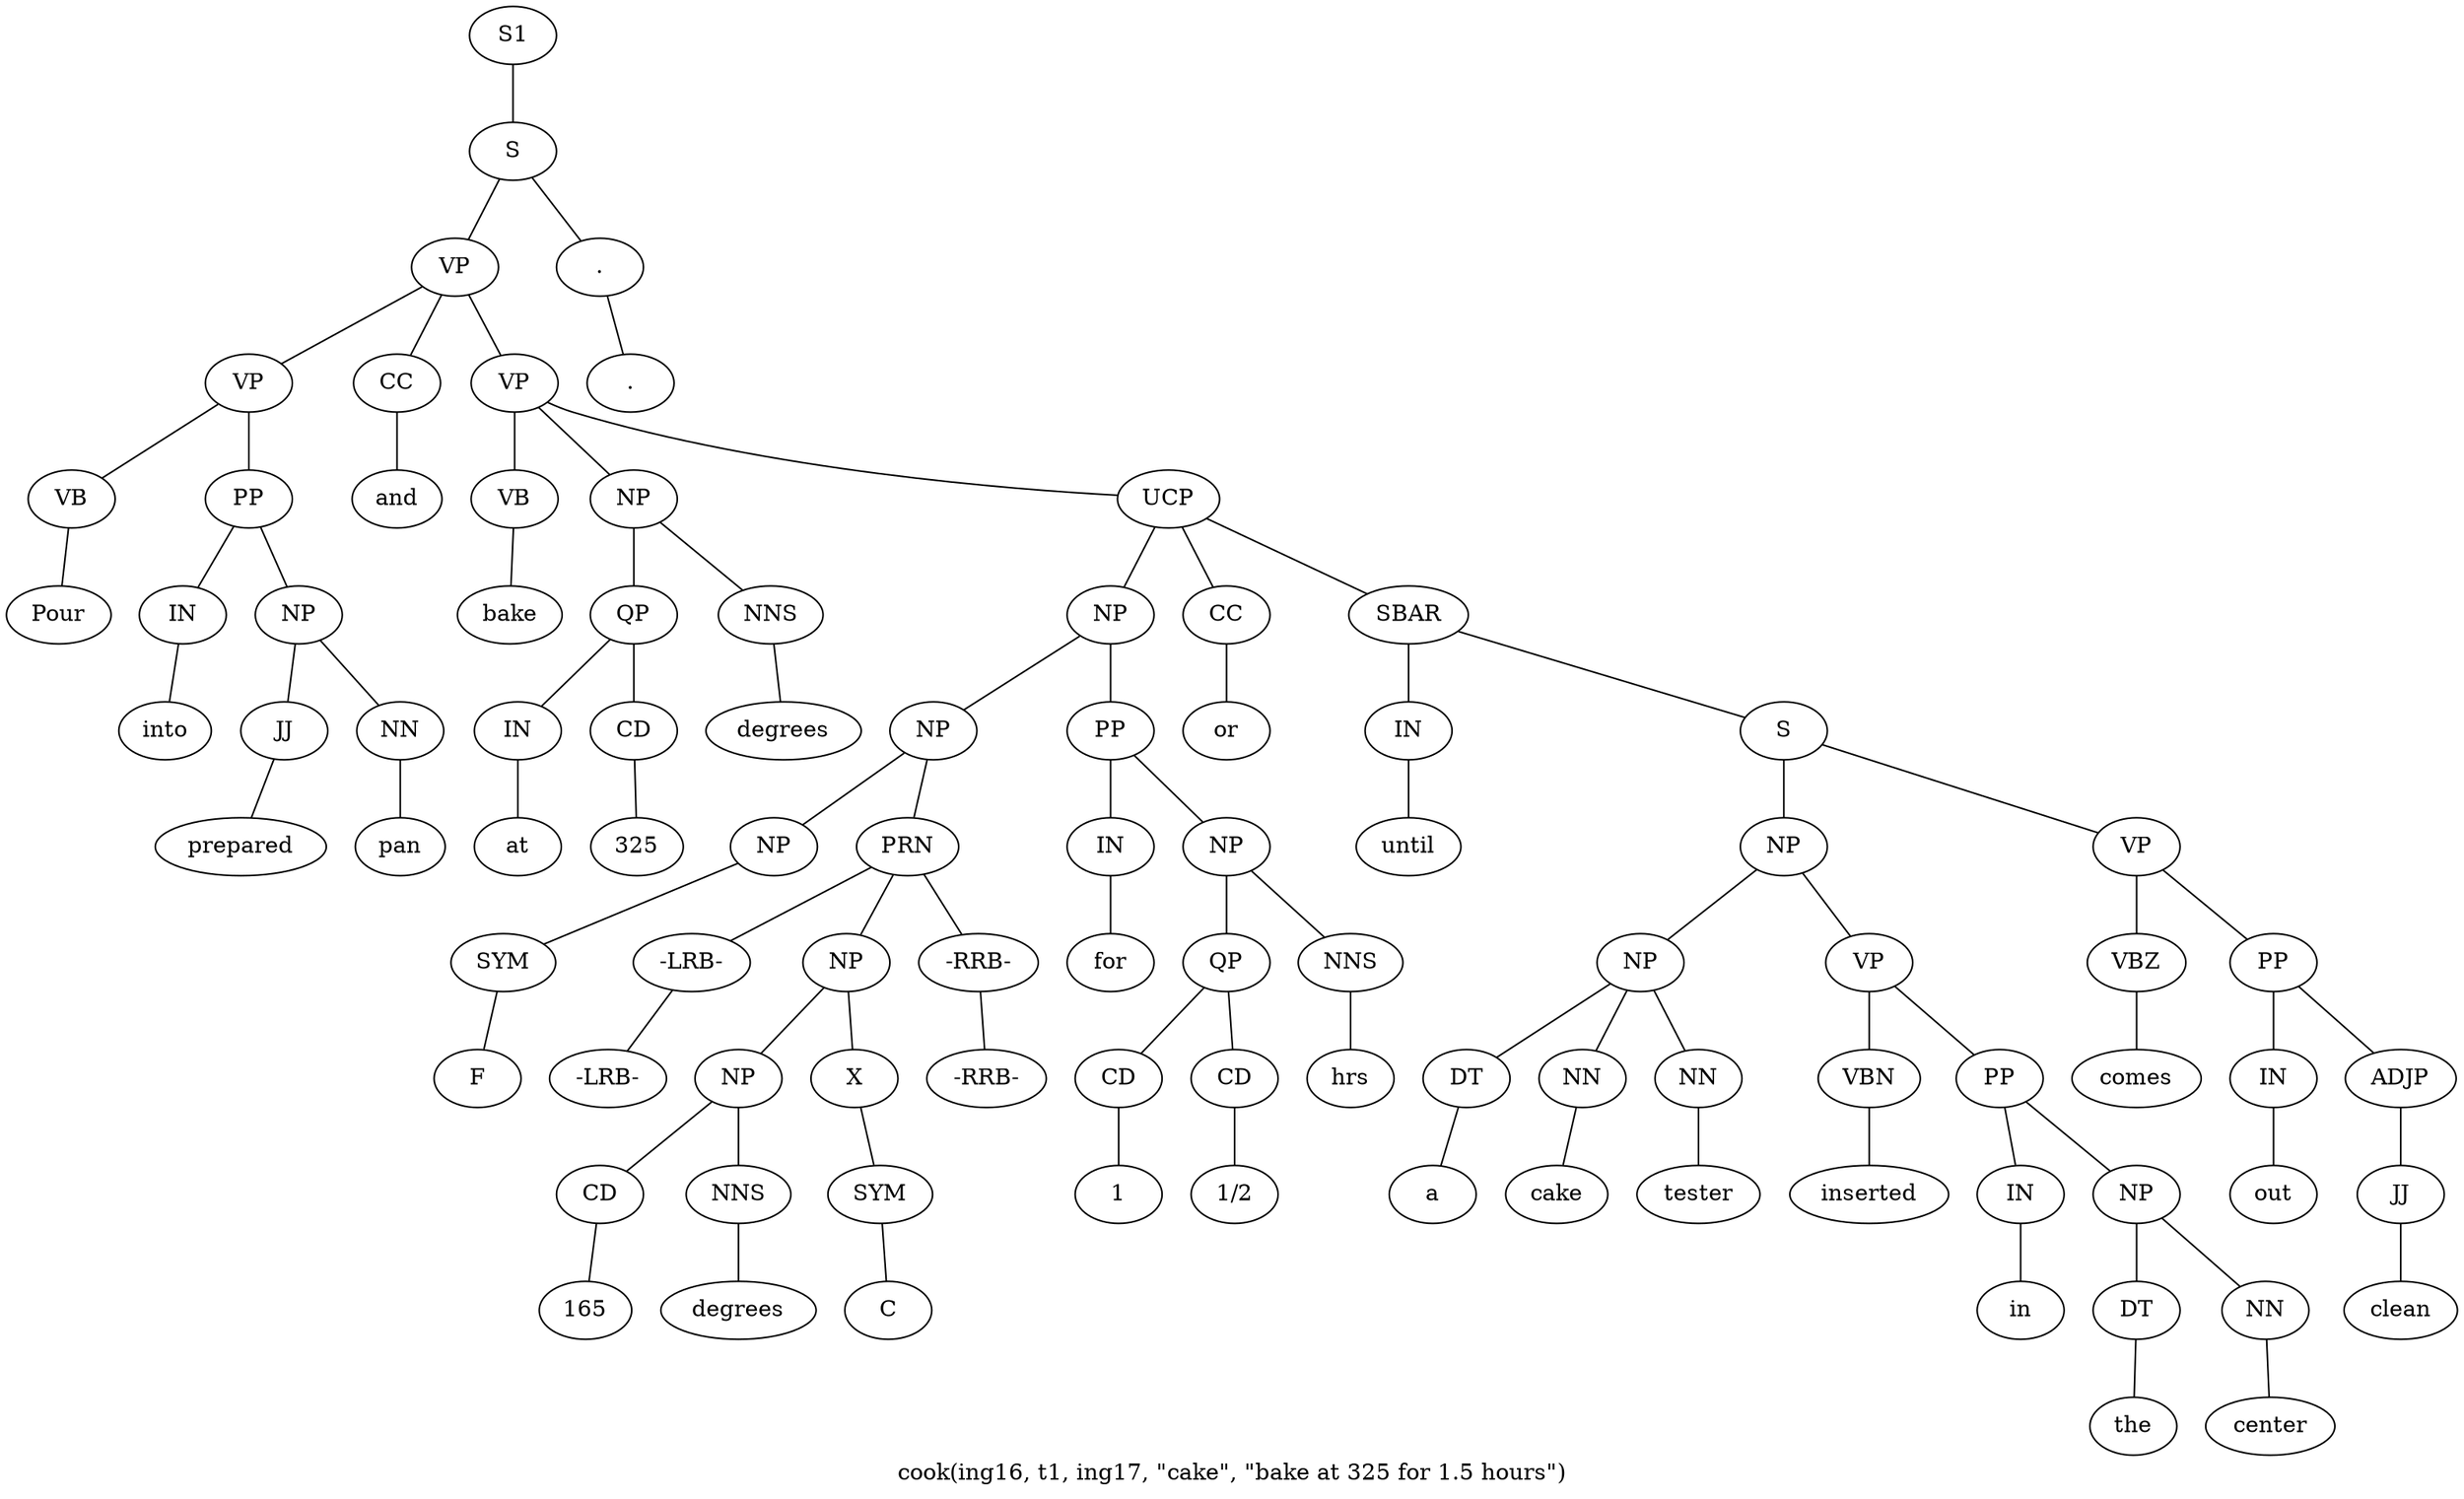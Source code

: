 graph SyntaxGraph {
	label = "cook(ing16, t1, ing17, \"cake\", \"bake at 325 for 1.5 hours\")";
	Node0 [label="S1"];
	Node1 [label="S"];
	Node2 [label="VP"];
	Node3 [label="VP"];
	Node4 [label="VB"];
	Node5 [label="Pour"];
	Node6 [label="PP"];
	Node7 [label="IN"];
	Node8 [label="into"];
	Node9 [label="NP"];
	Node10 [label="JJ"];
	Node11 [label="prepared"];
	Node12 [label="NN"];
	Node13 [label="pan"];
	Node14 [label="CC"];
	Node15 [label="and"];
	Node16 [label="VP"];
	Node17 [label="VB"];
	Node18 [label="bake"];
	Node19 [label="NP"];
	Node20 [label="QP"];
	Node21 [label="IN"];
	Node22 [label="at"];
	Node23 [label="CD"];
	Node24 [label="325"];
	Node25 [label="NNS"];
	Node26 [label="degrees"];
	Node27 [label="UCP"];
	Node28 [label="NP"];
	Node29 [label="NP"];
	Node30 [label="NP"];
	Node31 [label="SYM"];
	Node32 [label="F"];
	Node33 [label="PRN"];
	Node34 [label="-LRB-"];
	Node35 [label="-LRB-"];
	Node36 [label="NP"];
	Node37 [label="NP"];
	Node38 [label="CD"];
	Node39 [label="165"];
	Node40 [label="NNS"];
	Node41 [label="degrees"];
	Node42 [label="X"];
	Node43 [label="SYM"];
	Node44 [label="C"];
	Node45 [label="-RRB-"];
	Node46 [label="-RRB-"];
	Node47 [label="PP"];
	Node48 [label="IN"];
	Node49 [label="for"];
	Node50 [label="NP"];
	Node51 [label="QP"];
	Node52 [label="CD"];
	Node53 [label="1"];
	Node54 [label="CD"];
	Node55 [label="1/2"];
	Node56 [label="NNS"];
	Node57 [label="hrs"];
	Node58 [label="CC"];
	Node59 [label="or"];
	Node60 [label="SBAR"];
	Node61 [label="IN"];
	Node62 [label="until"];
	Node63 [label="S"];
	Node64 [label="NP"];
	Node65 [label="NP"];
	Node66 [label="DT"];
	Node67 [label="a"];
	Node68 [label="NN"];
	Node69 [label="cake"];
	Node70 [label="NN"];
	Node71 [label="tester"];
	Node72 [label="VP"];
	Node73 [label="VBN"];
	Node74 [label="inserted"];
	Node75 [label="PP"];
	Node76 [label="IN"];
	Node77 [label="in"];
	Node78 [label="NP"];
	Node79 [label="DT"];
	Node80 [label="the"];
	Node81 [label="NN"];
	Node82 [label="center"];
	Node83 [label="VP"];
	Node84 [label="VBZ"];
	Node85 [label="comes"];
	Node86 [label="PP"];
	Node87 [label="IN"];
	Node88 [label="out"];
	Node89 [label="ADJP"];
	Node90 [label="JJ"];
	Node91 [label="clean"];
	Node92 [label="."];
	Node93 [label="."];

	Node0 -- Node1;
	Node1 -- Node2;
	Node1 -- Node92;
	Node2 -- Node3;
	Node2 -- Node14;
	Node2 -- Node16;
	Node3 -- Node4;
	Node3 -- Node6;
	Node4 -- Node5;
	Node6 -- Node7;
	Node6 -- Node9;
	Node7 -- Node8;
	Node9 -- Node10;
	Node9 -- Node12;
	Node10 -- Node11;
	Node12 -- Node13;
	Node14 -- Node15;
	Node16 -- Node17;
	Node16 -- Node19;
	Node16 -- Node27;
	Node17 -- Node18;
	Node19 -- Node20;
	Node19 -- Node25;
	Node20 -- Node21;
	Node20 -- Node23;
	Node21 -- Node22;
	Node23 -- Node24;
	Node25 -- Node26;
	Node27 -- Node28;
	Node27 -- Node58;
	Node27 -- Node60;
	Node28 -- Node29;
	Node28 -- Node47;
	Node29 -- Node30;
	Node29 -- Node33;
	Node30 -- Node31;
	Node31 -- Node32;
	Node33 -- Node34;
	Node33 -- Node36;
	Node33 -- Node45;
	Node34 -- Node35;
	Node36 -- Node37;
	Node36 -- Node42;
	Node37 -- Node38;
	Node37 -- Node40;
	Node38 -- Node39;
	Node40 -- Node41;
	Node42 -- Node43;
	Node43 -- Node44;
	Node45 -- Node46;
	Node47 -- Node48;
	Node47 -- Node50;
	Node48 -- Node49;
	Node50 -- Node51;
	Node50 -- Node56;
	Node51 -- Node52;
	Node51 -- Node54;
	Node52 -- Node53;
	Node54 -- Node55;
	Node56 -- Node57;
	Node58 -- Node59;
	Node60 -- Node61;
	Node60 -- Node63;
	Node61 -- Node62;
	Node63 -- Node64;
	Node63 -- Node83;
	Node64 -- Node65;
	Node64 -- Node72;
	Node65 -- Node66;
	Node65 -- Node68;
	Node65 -- Node70;
	Node66 -- Node67;
	Node68 -- Node69;
	Node70 -- Node71;
	Node72 -- Node73;
	Node72 -- Node75;
	Node73 -- Node74;
	Node75 -- Node76;
	Node75 -- Node78;
	Node76 -- Node77;
	Node78 -- Node79;
	Node78 -- Node81;
	Node79 -- Node80;
	Node81 -- Node82;
	Node83 -- Node84;
	Node83 -- Node86;
	Node84 -- Node85;
	Node86 -- Node87;
	Node86 -- Node89;
	Node87 -- Node88;
	Node89 -- Node90;
	Node90 -- Node91;
	Node92 -- Node93;
}